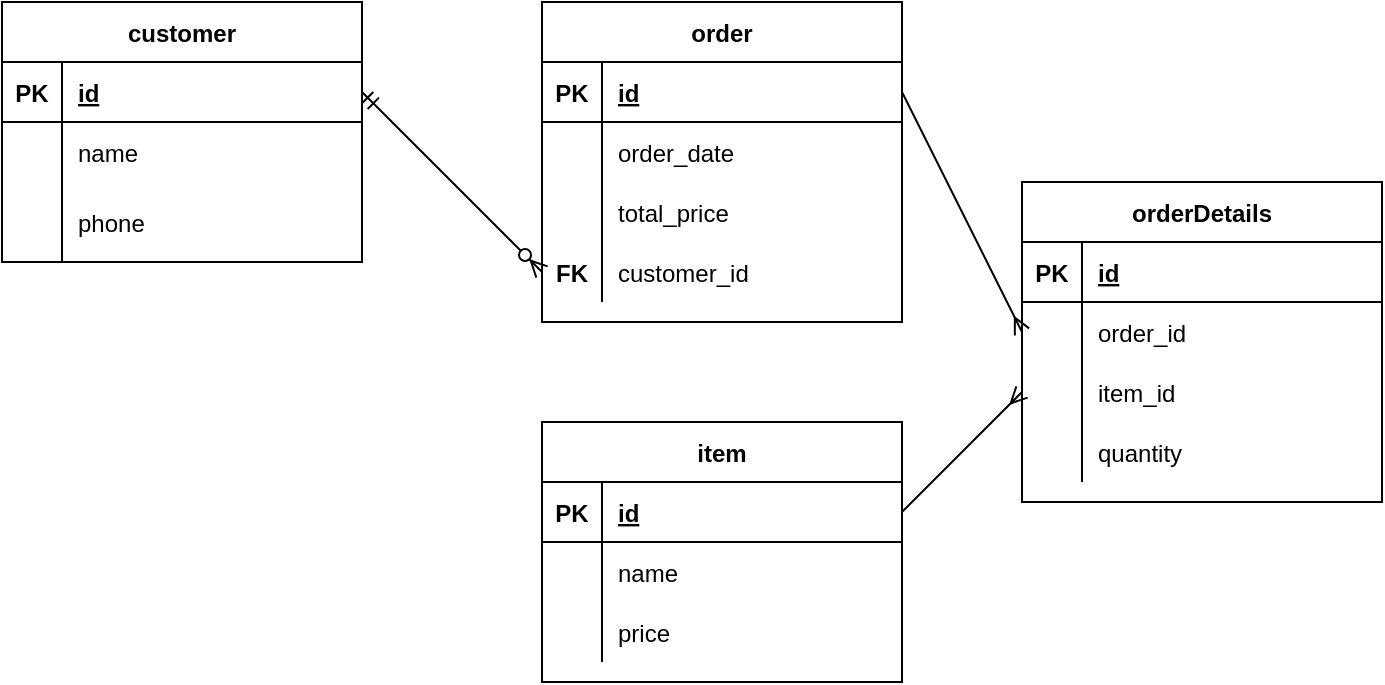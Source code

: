 <mxfile version="13.8.0" type="github"><diagram id="8TwBFvy3K9EJeijC2XUR" name="Page-1"><mxGraphModel dx="946" dy="557" grid="1" gridSize="10" guides="1" tooltips="1" connect="1" arrows="1" fold="1" page="1" pageScale="1" pageWidth="827" pageHeight="1169" math="0" shadow="0"><root><mxCell id="0"/><mxCell id="1" parent="0"/><mxCell id="RcZwTylr4C-KSLSRIkQe-1" value="customer" style="shape=table;startSize=30;container=1;collapsible=1;childLayout=tableLayout;fixedRows=1;rowLines=0;fontStyle=1;align=center;resizeLast=1;" parent="1" vertex="1"><mxGeometry x="130" y="600" width="180" height="130" as="geometry"><mxRectangle x="320" y="240" width="60" height="30" as="alternateBounds"/></mxGeometry></mxCell><mxCell id="RcZwTylr4C-KSLSRIkQe-2" value="" style="shape=partialRectangle;collapsible=0;dropTarget=0;pointerEvents=0;fillColor=none;top=0;left=0;bottom=1;right=0;points=[[0,0.5],[1,0.5]];portConstraint=eastwest;" parent="RcZwTylr4C-KSLSRIkQe-1" vertex="1"><mxGeometry y="30" width="180" height="30" as="geometry"/></mxCell><mxCell id="RcZwTylr4C-KSLSRIkQe-3" value="PK" style="shape=partialRectangle;connectable=0;fillColor=none;top=0;left=0;bottom=0;right=0;fontStyle=1;overflow=hidden;" parent="RcZwTylr4C-KSLSRIkQe-2" vertex="1"><mxGeometry width="30" height="30" as="geometry"/></mxCell><mxCell id="RcZwTylr4C-KSLSRIkQe-4" value="id" style="shape=partialRectangle;connectable=0;fillColor=none;top=0;left=0;bottom=0;right=0;align=left;spacingLeft=6;fontStyle=5;overflow=hidden;" parent="RcZwTylr4C-KSLSRIkQe-2" vertex="1"><mxGeometry x="30" width="150" height="30" as="geometry"/></mxCell><mxCell id="RcZwTylr4C-KSLSRIkQe-5" value="" style="shape=partialRectangle;collapsible=0;dropTarget=0;pointerEvents=0;fillColor=none;top=0;left=0;bottom=0;right=0;points=[[0,0.5],[1,0.5]];portConstraint=eastwest;" parent="RcZwTylr4C-KSLSRIkQe-1" vertex="1"><mxGeometry y="60" width="180" height="30" as="geometry"/></mxCell><mxCell id="RcZwTylr4C-KSLSRIkQe-6" value="" style="shape=partialRectangle;connectable=0;fillColor=none;top=0;left=0;bottom=0;right=0;editable=1;overflow=hidden;" parent="RcZwTylr4C-KSLSRIkQe-5" vertex="1"><mxGeometry width="30" height="30" as="geometry"/></mxCell><mxCell id="RcZwTylr4C-KSLSRIkQe-7" value="name" style="shape=partialRectangle;connectable=0;fillColor=none;top=0;left=0;bottom=0;right=0;align=left;spacingLeft=6;overflow=hidden;" parent="RcZwTylr4C-KSLSRIkQe-5" vertex="1"><mxGeometry x="30" width="150" height="30" as="geometry"/></mxCell><mxCell id="RcZwTylr4C-KSLSRIkQe-8" value="" style="shape=partialRectangle;collapsible=0;dropTarget=0;pointerEvents=0;fillColor=none;top=0;left=0;bottom=0;right=0;points=[[0,0.5],[1,0.5]];portConstraint=eastwest;" parent="RcZwTylr4C-KSLSRIkQe-1" vertex="1"><mxGeometry y="90" width="180" height="40" as="geometry"/></mxCell><mxCell id="RcZwTylr4C-KSLSRIkQe-9" value="" style="shape=partialRectangle;connectable=0;fillColor=none;top=0;left=0;bottom=0;right=0;editable=1;overflow=hidden;" parent="RcZwTylr4C-KSLSRIkQe-8" vertex="1"><mxGeometry width="30" height="40" as="geometry"/></mxCell><mxCell id="RcZwTylr4C-KSLSRIkQe-10" value="phone" style="shape=partialRectangle;connectable=0;fillColor=none;top=0;left=0;bottom=0;right=0;align=left;spacingLeft=6;overflow=hidden;" parent="RcZwTylr4C-KSLSRIkQe-8" vertex="1"><mxGeometry x="30" width="150" height="40" as="geometry"/></mxCell><mxCell id="RkK3aoprVGbcP_w7Xsz--15" value="order" style="shape=table;startSize=30;container=1;collapsible=1;childLayout=tableLayout;fixedRows=1;rowLines=0;fontStyle=1;align=center;resizeLast=1;" vertex="1" parent="1"><mxGeometry x="400" y="600" width="180" height="160" as="geometry"/></mxCell><mxCell id="RkK3aoprVGbcP_w7Xsz--16" value="" style="shape=partialRectangle;collapsible=0;dropTarget=0;pointerEvents=0;fillColor=none;top=0;left=0;bottom=1;right=0;points=[[0,0.5],[1,0.5]];portConstraint=eastwest;" vertex="1" parent="RkK3aoprVGbcP_w7Xsz--15"><mxGeometry y="30" width="180" height="30" as="geometry"/></mxCell><mxCell id="RkK3aoprVGbcP_w7Xsz--17" value="PK" style="shape=partialRectangle;connectable=0;fillColor=none;top=0;left=0;bottom=0;right=0;fontStyle=1;overflow=hidden;" vertex="1" parent="RkK3aoprVGbcP_w7Xsz--16"><mxGeometry width="30" height="30" as="geometry"/></mxCell><mxCell id="RkK3aoprVGbcP_w7Xsz--18" value="id" style="shape=partialRectangle;connectable=0;fillColor=none;top=0;left=0;bottom=0;right=0;align=left;spacingLeft=6;fontStyle=5;overflow=hidden;" vertex="1" parent="RkK3aoprVGbcP_w7Xsz--16"><mxGeometry x="30" width="150" height="30" as="geometry"/></mxCell><mxCell id="RkK3aoprVGbcP_w7Xsz--19" value="" style="shape=partialRectangle;collapsible=0;dropTarget=0;pointerEvents=0;fillColor=none;top=0;left=0;bottom=0;right=0;points=[[0,0.5],[1,0.5]];portConstraint=eastwest;" vertex="1" parent="RkK3aoprVGbcP_w7Xsz--15"><mxGeometry y="60" width="180" height="30" as="geometry"/></mxCell><mxCell id="RkK3aoprVGbcP_w7Xsz--20" value="" style="shape=partialRectangle;connectable=0;fillColor=none;top=0;left=0;bottom=0;right=0;editable=1;overflow=hidden;" vertex="1" parent="RkK3aoprVGbcP_w7Xsz--19"><mxGeometry width="30" height="30" as="geometry"/></mxCell><mxCell id="RkK3aoprVGbcP_w7Xsz--21" value="order_date" style="shape=partialRectangle;connectable=0;fillColor=none;top=0;left=0;bottom=0;right=0;align=left;spacingLeft=6;overflow=hidden;" vertex="1" parent="RkK3aoprVGbcP_w7Xsz--19"><mxGeometry x="30" width="150" height="30" as="geometry"/></mxCell><mxCell id="RkK3aoprVGbcP_w7Xsz--22" value="" style="shape=partialRectangle;collapsible=0;dropTarget=0;pointerEvents=0;fillColor=none;top=0;left=0;bottom=0;right=0;points=[[0,0.5],[1,0.5]];portConstraint=eastwest;" vertex="1" parent="RkK3aoprVGbcP_w7Xsz--15"><mxGeometry y="90" width="180" height="30" as="geometry"/></mxCell><mxCell id="RkK3aoprVGbcP_w7Xsz--23" value="" style="shape=partialRectangle;connectable=0;fillColor=none;top=0;left=0;bottom=0;right=0;editable=1;overflow=hidden;" vertex="1" parent="RkK3aoprVGbcP_w7Xsz--22"><mxGeometry width="30" height="30" as="geometry"/></mxCell><mxCell id="RkK3aoprVGbcP_w7Xsz--24" value="total_price" style="shape=partialRectangle;connectable=0;fillColor=none;top=0;left=0;bottom=0;right=0;align=left;spacingLeft=6;overflow=hidden;" vertex="1" parent="RkK3aoprVGbcP_w7Xsz--22"><mxGeometry x="30" width="150" height="30" as="geometry"/></mxCell><mxCell id="RkK3aoprVGbcP_w7Xsz--25" value="" style="shape=partialRectangle;collapsible=0;dropTarget=0;pointerEvents=0;fillColor=none;top=0;left=0;bottom=0;right=0;points=[[0,0.5],[1,0.5]];portConstraint=eastwest;" vertex="1" parent="RkK3aoprVGbcP_w7Xsz--15"><mxGeometry y="120" width="180" height="30" as="geometry"/></mxCell><mxCell id="RkK3aoprVGbcP_w7Xsz--26" value="FK" style="shape=partialRectangle;connectable=0;fillColor=none;top=0;left=0;bottom=0;right=0;editable=1;overflow=hidden;fontStyle=1" vertex="1" parent="RkK3aoprVGbcP_w7Xsz--25"><mxGeometry width="30" height="30" as="geometry"/></mxCell><mxCell id="RkK3aoprVGbcP_w7Xsz--27" value="customer_id" style="shape=partialRectangle;connectable=0;fillColor=none;top=0;left=0;bottom=0;right=0;align=left;spacingLeft=6;overflow=hidden;" vertex="1" parent="RkK3aoprVGbcP_w7Xsz--25"><mxGeometry x="30" width="150" height="30" as="geometry"/></mxCell><mxCell id="RkK3aoprVGbcP_w7Xsz--44" value="" style="endArrow=ERzeroToMany;html=1;exitX=1;exitY=0.5;exitDx=0;exitDy=0;endFill=1;entryX=0;entryY=0.5;entryDx=0;entryDy=0;startArrow=ERmandOne;startFill=0;" edge="1" parent="1" source="RcZwTylr4C-KSLSRIkQe-2" target="RkK3aoprVGbcP_w7Xsz--25"><mxGeometry width="50" height="50" relative="1" as="geometry"><mxPoint x="580" y="610" as="sourcePoint"/><mxPoint x="390" y="720" as="targetPoint"/></mxGeometry></mxCell><mxCell id="RkK3aoprVGbcP_w7Xsz--31" value="orderDetails" style="shape=table;startSize=30;container=1;collapsible=1;childLayout=tableLayout;fixedRows=1;rowLines=0;fontStyle=1;align=center;resizeLast=1;" vertex="1" parent="1"><mxGeometry x="640" y="690" width="180" height="160" as="geometry"/></mxCell><mxCell id="RkK3aoprVGbcP_w7Xsz--32" value="" style="shape=partialRectangle;collapsible=0;dropTarget=0;pointerEvents=0;fillColor=none;top=0;left=0;bottom=1;right=0;points=[[0,0.5],[1,0.5]];portConstraint=eastwest;" vertex="1" parent="RkK3aoprVGbcP_w7Xsz--31"><mxGeometry y="30" width="180" height="30" as="geometry"/></mxCell><mxCell id="RkK3aoprVGbcP_w7Xsz--33" value="PK" style="shape=partialRectangle;connectable=0;fillColor=none;top=0;left=0;bottom=0;right=0;fontStyle=1;overflow=hidden;" vertex="1" parent="RkK3aoprVGbcP_w7Xsz--32"><mxGeometry width="30" height="30" as="geometry"/></mxCell><mxCell id="RkK3aoprVGbcP_w7Xsz--34" value="id" style="shape=partialRectangle;connectable=0;fillColor=none;top=0;left=0;bottom=0;right=0;align=left;spacingLeft=6;fontStyle=5;overflow=hidden;" vertex="1" parent="RkK3aoprVGbcP_w7Xsz--32"><mxGeometry x="30" width="150" height="30" as="geometry"/></mxCell><mxCell id="RkK3aoprVGbcP_w7Xsz--35" value="" style="shape=partialRectangle;collapsible=0;dropTarget=0;pointerEvents=0;fillColor=none;top=0;left=0;bottom=0;right=0;points=[[0,0.5],[1,0.5]];portConstraint=eastwest;" vertex="1" parent="RkK3aoprVGbcP_w7Xsz--31"><mxGeometry y="60" width="180" height="30" as="geometry"/></mxCell><mxCell id="RkK3aoprVGbcP_w7Xsz--36" value="" style="shape=partialRectangle;connectable=0;fillColor=none;top=0;left=0;bottom=0;right=0;editable=1;overflow=hidden;" vertex="1" parent="RkK3aoprVGbcP_w7Xsz--35"><mxGeometry width="30" height="30" as="geometry"/></mxCell><mxCell id="RkK3aoprVGbcP_w7Xsz--37" value="order_id" style="shape=partialRectangle;connectable=0;fillColor=none;top=0;left=0;bottom=0;right=0;align=left;spacingLeft=6;overflow=hidden;" vertex="1" parent="RkK3aoprVGbcP_w7Xsz--35"><mxGeometry x="30" width="150" height="30" as="geometry"/></mxCell><mxCell id="RkK3aoprVGbcP_w7Xsz--38" value="" style="shape=partialRectangle;collapsible=0;dropTarget=0;pointerEvents=0;fillColor=none;top=0;left=0;bottom=0;right=0;points=[[0,0.5],[1,0.5]];portConstraint=eastwest;" vertex="1" parent="RkK3aoprVGbcP_w7Xsz--31"><mxGeometry y="90" width="180" height="30" as="geometry"/></mxCell><mxCell id="RkK3aoprVGbcP_w7Xsz--39" value="" style="shape=partialRectangle;connectable=0;fillColor=none;top=0;left=0;bottom=0;right=0;editable=1;overflow=hidden;" vertex="1" parent="RkK3aoprVGbcP_w7Xsz--38"><mxGeometry width="30" height="30" as="geometry"/></mxCell><mxCell id="RkK3aoprVGbcP_w7Xsz--40" value="item_id" style="shape=partialRectangle;connectable=0;fillColor=none;top=0;left=0;bottom=0;right=0;align=left;spacingLeft=6;overflow=hidden;" vertex="1" parent="RkK3aoprVGbcP_w7Xsz--38"><mxGeometry x="30" width="150" height="30" as="geometry"/></mxCell><mxCell id="RkK3aoprVGbcP_w7Xsz--41" value="" style="shape=partialRectangle;collapsible=0;dropTarget=0;pointerEvents=0;fillColor=none;top=0;left=0;bottom=0;right=0;points=[[0,0.5],[1,0.5]];portConstraint=eastwest;" vertex="1" parent="RkK3aoprVGbcP_w7Xsz--31"><mxGeometry y="120" width="180" height="30" as="geometry"/></mxCell><mxCell id="RkK3aoprVGbcP_w7Xsz--42" value="" style="shape=partialRectangle;connectable=0;fillColor=none;top=0;left=0;bottom=0;right=0;editable=1;overflow=hidden;" vertex="1" parent="RkK3aoprVGbcP_w7Xsz--41"><mxGeometry width="30" height="30" as="geometry"/></mxCell><mxCell id="RkK3aoprVGbcP_w7Xsz--43" value="quantity" style="shape=partialRectangle;connectable=0;fillColor=none;top=0;left=0;bottom=0;right=0;align=left;spacingLeft=6;overflow=hidden;" vertex="1" parent="RkK3aoprVGbcP_w7Xsz--41"><mxGeometry x="30" width="150" height="30" as="geometry"/></mxCell><object label="item" tes="" id="RkK3aoprVGbcP_w7Xsz--2"><mxCell style="shape=table;startSize=30;container=1;collapsible=1;childLayout=tableLayout;fixedRows=1;rowLines=0;fontStyle=1;align=center;resizeLast=1;" vertex="1" parent="1"><mxGeometry x="400" y="810" width="180" height="130" as="geometry"><mxRectangle x="280" y="400" width="60" height="30" as="alternateBounds"/></mxGeometry></mxCell></object><mxCell id="RkK3aoprVGbcP_w7Xsz--3" value="" style="shape=partialRectangle;collapsible=0;dropTarget=0;pointerEvents=0;fillColor=none;top=0;left=0;bottom=1;right=0;points=[[0,0.5],[1,0.5]];portConstraint=eastwest;" vertex="1" parent="RkK3aoprVGbcP_w7Xsz--2"><mxGeometry y="30" width="180" height="30" as="geometry"/></mxCell><mxCell id="RkK3aoprVGbcP_w7Xsz--4" value="PK" style="shape=partialRectangle;connectable=0;fillColor=none;top=0;left=0;bottom=0;right=0;fontStyle=1;overflow=hidden;" vertex="1" parent="RkK3aoprVGbcP_w7Xsz--3"><mxGeometry width="30" height="30" as="geometry"/></mxCell><mxCell id="RkK3aoprVGbcP_w7Xsz--5" value="id" style="shape=partialRectangle;connectable=0;fillColor=none;top=0;left=0;bottom=0;right=0;align=left;spacingLeft=6;fontStyle=5;overflow=hidden;" vertex="1" parent="RkK3aoprVGbcP_w7Xsz--3"><mxGeometry x="30" width="150" height="30" as="geometry"/></mxCell><mxCell id="RkK3aoprVGbcP_w7Xsz--6" value="" style="shape=partialRectangle;collapsible=0;dropTarget=0;pointerEvents=0;fillColor=none;top=0;left=0;bottom=0;right=0;points=[[0,0.5],[1,0.5]];portConstraint=eastwest;" vertex="1" parent="RkK3aoprVGbcP_w7Xsz--2"><mxGeometry y="60" width="180" height="30" as="geometry"/></mxCell><mxCell id="RkK3aoprVGbcP_w7Xsz--7" value="" style="shape=partialRectangle;connectable=0;fillColor=none;top=0;left=0;bottom=0;right=0;editable=1;overflow=hidden;" vertex="1" parent="RkK3aoprVGbcP_w7Xsz--6"><mxGeometry width="30" height="30" as="geometry"/></mxCell><mxCell id="RkK3aoprVGbcP_w7Xsz--8" value="name" style="shape=partialRectangle;connectable=0;fillColor=none;top=0;left=0;bottom=0;right=0;align=left;spacingLeft=6;overflow=hidden;" vertex="1" parent="RkK3aoprVGbcP_w7Xsz--6"><mxGeometry x="30" width="150" height="30" as="geometry"/></mxCell><mxCell id="RkK3aoprVGbcP_w7Xsz--9" value="" style="shape=partialRectangle;collapsible=0;dropTarget=0;pointerEvents=0;fillColor=none;top=0;left=0;bottom=0;right=0;points=[[0,0.5],[1,0.5]];portConstraint=eastwest;" vertex="1" parent="RkK3aoprVGbcP_w7Xsz--2"><mxGeometry y="90" width="180" height="30" as="geometry"/></mxCell><mxCell id="RkK3aoprVGbcP_w7Xsz--10" value="" style="shape=partialRectangle;connectable=0;fillColor=none;top=0;left=0;bottom=0;right=0;editable=1;overflow=hidden;" vertex="1" parent="RkK3aoprVGbcP_w7Xsz--9"><mxGeometry width="30" height="30" as="geometry"/></mxCell><mxCell id="RkK3aoprVGbcP_w7Xsz--11" value="price" style="shape=partialRectangle;connectable=0;fillColor=none;top=0;left=0;bottom=0;right=0;align=left;spacingLeft=6;overflow=hidden;" vertex="1" parent="RkK3aoprVGbcP_w7Xsz--9"><mxGeometry x="30" width="150" height="30" as="geometry"/></mxCell><mxCell id="RkK3aoprVGbcP_w7Xsz--45" value="" style="endArrow=ERmany;html=1;rounded=0;exitX=1;exitY=0.5;exitDx=0;exitDy=0;entryX=0;entryY=0.5;entryDx=0;entryDy=0;endFill=0;" edge="1" parent="1" source="RkK3aoprVGbcP_w7Xsz--16" target="RkK3aoprVGbcP_w7Xsz--35"><mxGeometry relative="1" as="geometry"><mxPoint x="530" y="830" as="sourcePoint"/><mxPoint x="690" y="830" as="targetPoint"/></mxGeometry></mxCell><mxCell id="RkK3aoprVGbcP_w7Xsz--46" value="" style="endArrow=ERmany;html=1;rounded=0;entryX=0;entryY=0.5;entryDx=0;entryDy=0;exitX=1;exitY=0.5;exitDx=0;exitDy=0;endFill=0;" edge="1" parent="1" source="RkK3aoprVGbcP_w7Xsz--3" target="RkK3aoprVGbcP_w7Xsz--38"><mxGeometry relative="1" as="geometry"><mxPoint x="530" y="830" as="sourcePoint"/><mxPoint x="690" y="830" as="targetPoint"/></mxGeometry></mxCell></root></mxGraphModel></diagram></mxfile>